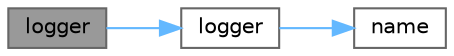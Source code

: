 digraph "logger"
{
 // LATEX_PDF_SIZE
  bgcolor="transparent";
  edge [fontname=Helvetica,fontsize=10,labelfontname=Helvetica,labelfontsize=10];
  node [fontname=Helvetica,fontsize=10,shape=box,height=0.2,width=0.4];
  rankdir="LR";
  Node1 [id="Node000001",label="logger",height=0.2,width=0.4,color="gray40", fillcolor="grey60", style="filled", fontcolor="black",tooltip=" "];
  Node1 -> Node2 [id="edge1_Node000001_Node000002",color="steelblue1",style="solid",tooltip=" "];
  Node2 [id="Node000002",label="logger",height=0.2,width=0.4,color="grey40", fillcolor="white", style="filled",URL="$classspdlog_1_1logger.html#ade4c83eafc7d6065a07515ce22ca8faf",tooltip=" "];
  Node2 -> Node3 [id="edge2_Node000002_Node000003",color="steelblue1",style="solid",tooltip=" "];
  Node3 [id="Node000003",label="name",height=0.2,width=0.4,color="grey40", fillcolor="white", style="filled",URL="$classspdlog_1_1logger.html#a3fbe85629d8443365f41c68f3d483cba",tooltip=" "];
}
